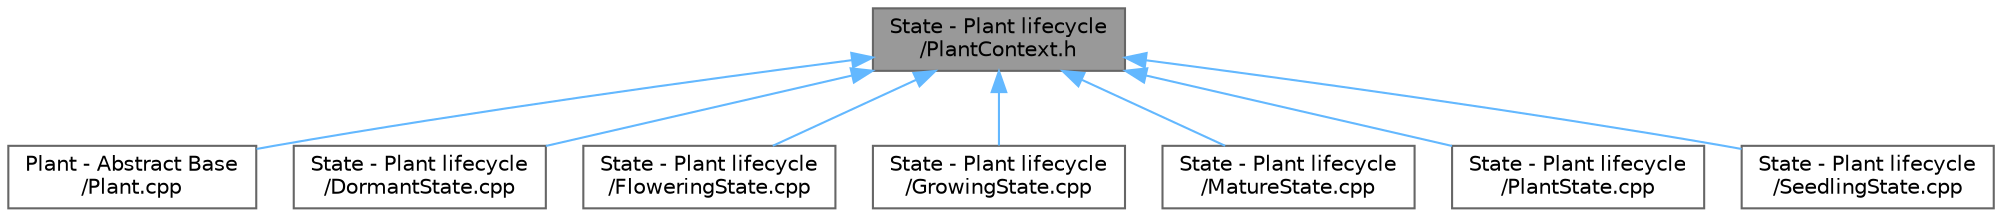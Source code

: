 digraph "State - Plant lifecycle/PlantContext.h"
{
 // INTERACTIVE_SVG=YES
 // LATEX_PDF_SIZE
  bgcolor="transparent";
  edge [fontname=Helvetica,fontsize=10,labelfontname=Helvetica,labelfontsize=10];
  node [fontname=Helvetica,fontsize=10,shape=box,height=0.2,width=0.4];
  Node1 [id="Node000001",label="State - Plant lifecycle\l/PlantContext.h",height=0.2,width=0.4,color="gray40", fillcolor="grey60", style="filled", fontcolor="black",tooltip="Context class for the State design pattern managing plant lifecycle states."];
  Node1 -> Node2 [id="edge1_Node000001_Node000002",dir="back",color="steelblue1",style="solid",tooltip=" "];
  Node2 [id="Node000002",label="Plant - Abstract Base\l/Plant.cpp",height=0.2,width=0.4,color="grey40", fillcolor="white", style="filled",URL="$_plant_8cpp.html",tooltip=" "];
  Node1 -> Node3 [id="edge2_Node000001_Node000003",dir="back",color="steelblue1",style="solid",tooltip=" "];
  Node3 [id="Node000003",label="State - Plant lifecycle\l/DormantState.cpp",height=0.2,width=0.4,color="grey40", fillcolor="white", style="filled",URL="$_dormant_state_8cpp.html",tooltip=" "];
  Node1 -> Node4 [id="edge3_Node000001_Node000004",dir="back",color="steelblue1",style="solid",tooltip=" "];
  Node4 [id="Node000004",label="State - Plant lifecycle\l/FloweringState.cpp",height=0.2,width=0.4,color="grey40", fillcolor="white", style="filled",URL="$_flowering_state_8cpp.html",tooltip=" "];
  Node1 -> Node5 [id="edge4_Node000001_Node000005",dir="back",color="steelblue1",style="solid",tooltip=" "];
  Node5 [id="Node000005",label="State - Plant lifecycle\l/GrowingState.cpp",height=0.2,width=0.4,color="grey40", fillcolor="white", style="filled",URL="$_growing_state_8cpp.html",tooltip=" "];
  Node1 -> Node6 [id="edge5_Node000001_Node000006",dir="back",color="steelblue1",style="solid",tooltip=" "];
  Node6 [id="Node000006",label="State - Plant lifecycle\l/MatureState.cpp",height=0.2,width=0.4,color="grey40", fillcolor="white", style="filled",URL="$_mature_state_8cpp.html",tooltip=" "];
  Node1 -> Node7 [id="edge6_Node000001_Node000007",dir="back",color="steelblue1",style="solid",tooltip=" "];
  Node7 [id="Node000007",label="State - Plant lifecycle\l/PlantState.cpp",height=0.2,width=0.4,color="grey40", fillcolor="white", style="filled",URL="$_plant_state_8cpp.html",tooltip=" "];
  Node1 -> Node8 [id="edge7_Node000001_Node000008",dir="back",color="steelblue1",style="solid",tooltip=" "];
  Node8 [id="Node000008",label="State - Plant lifecycle\l/SeedlingState.cpp",height=0.2,width=0.4,color="grey40", fillcolor="white", style="filled",URL="$_seedling_state_8cpp.html",tooltip=" "];
}

